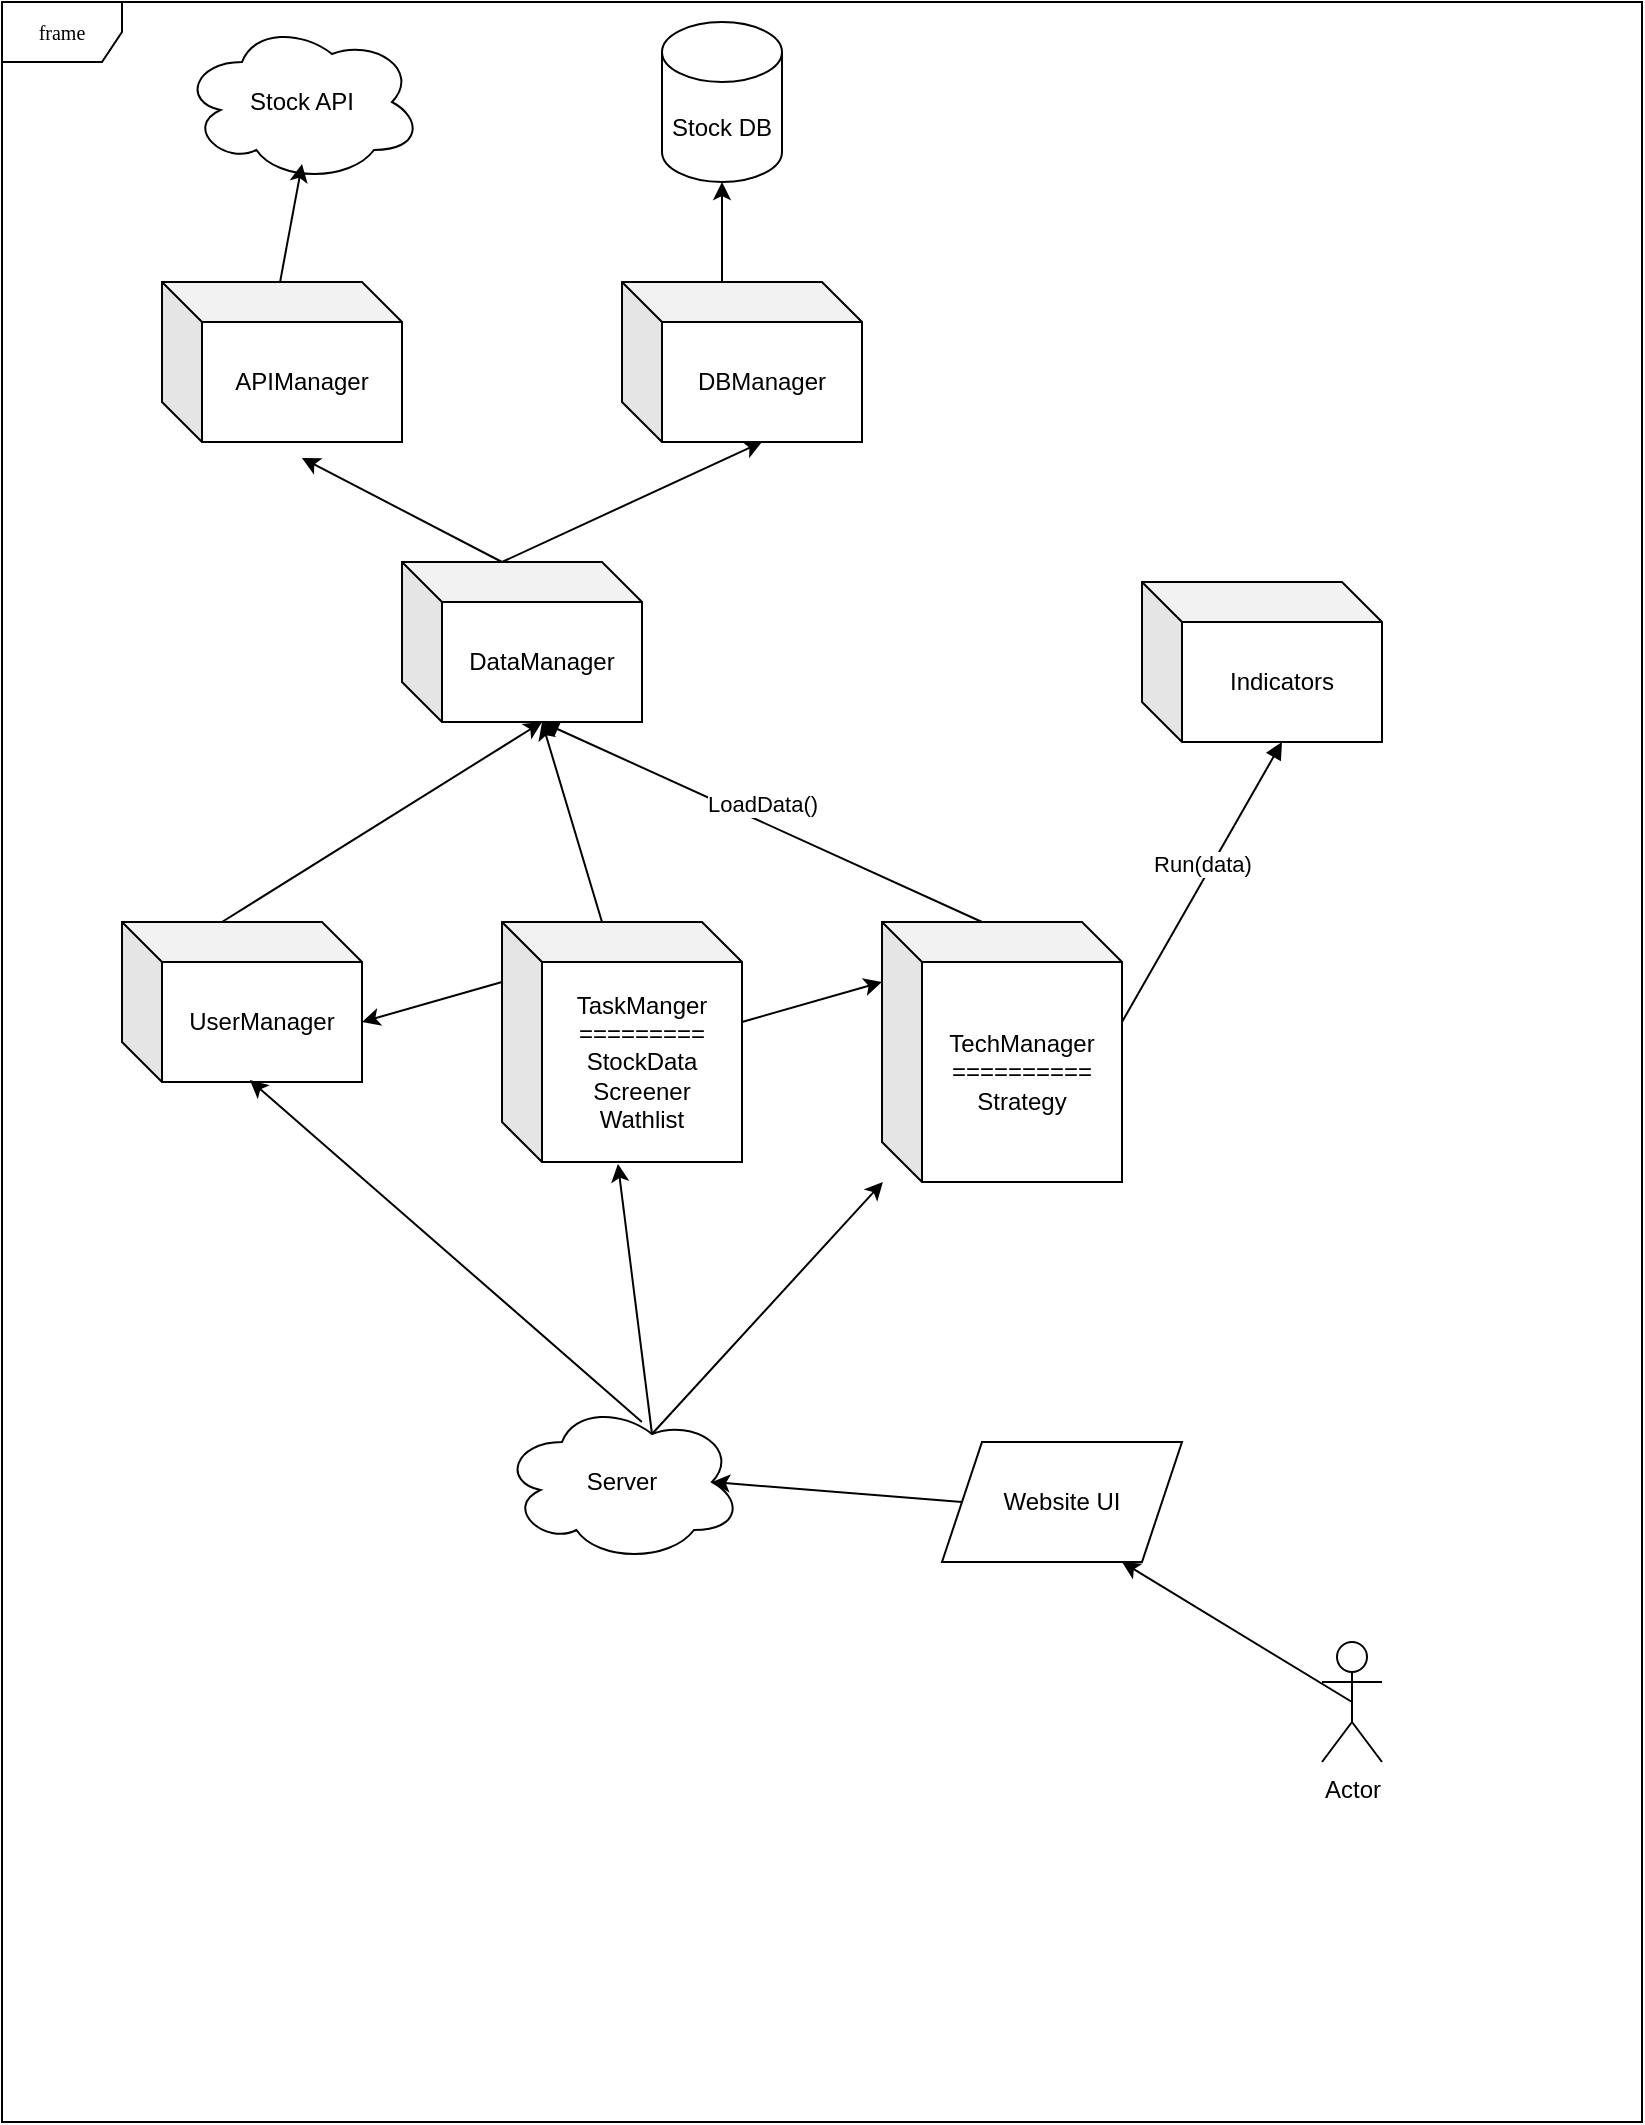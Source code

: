<mxfile version="17.4.6" type="github">
  <diagram name="Page-1" id="c4acf3e9-155e-7222-9cf6-157b1a14988f">
    <mxGraphModel dx="1072" dy="713" grid="1" gridSize="10" guides="1" tooltips="1" connect="1" arrows="1" fold="1" page="1" pageScale="1" pageWidth="850" pageHeight="1100" background="none" math="0" shadow="0">
      <root>
        <mxCell id="0" />
        <mxCell id="1" parent="0" />
        <mxCell id="17acba5748e5396b-1" value="frame" style="shape=umlFrame;whiteSpace=wrap;html=1;rounded=0;shadow=0;comic=0;labelBackgroundColor=none;strokeWidth=1;fontFamily=Verdana;fontSize=10;align=center;" parent="1" vertex="1">
          <mxGeometry x="20" y="20" width="820" height="1060" as="geometry" />
        </mxCell>
        <mxCell id="5d2195bd80daf111-38" style="edgeStyle=orthogonalEdgeStyle;rounded=0;html=1;dashed=1;labelBackgroundColor=none;startFill=0;endArrow=open;endFill=0;endSize=10;fontFamily=Verdana;fontSize=10;" parent="1" source="17acba5748e5396b-2" edge="1">
          <mxGeometry relative="1" as="geometry">
            <Array as="points">
              <mxPoint x="590" y="721" />
            </Array>
            <mxPoint x="590" y="823" as="targetPoint" />
          </mxGeometry>
        </mxCell>
        <mxCell id="5d2195bd80daf111-41" style="edgeStyle=orthogonalEdgeStyle;rounded=0;html=1;dashed=1;labelBackgroundColor=none;startFill=0;endArrow=open;endFill=0;endSize=10;fontFamily=Verdana;fontSize=10;" parent="1" target="17acba5748e5396b-2" edge="1">
          <mxGeometry relative="1" as="geometry">
            <Array as="points" />
            <mxPoint x="730" y="603" as="sourcePoint" />
          </mxGeometry>
        </mxCell>
        <mxCell id="5d2195bd80daf111-36" style="edgeStyle=orthogonalEdgeStyle;rounded=0;html=1;dashed=1;labelBackgroundColor=none;startFill=0;endArrow=open;endFill=0;endSize=10;fontFamily=Verdana;fontSize=10;" parent="1" source="5d2195bd80daf111-9" edge="1">
          <mxGeometry relative="1" as="geometry">
            <Array as="points">
              <mxPoint x="550" y="520" />
            </Array>
            <mxPoint x="490" y="520" as="targetPoint" />
          </mxGeometry>
        </mxCell>
        <mxCell id="5d2195bd80daf111-26" style="edgeStyle=orthogonalEdgeStyle;rounded=0;html=1;dashed=1;labelBackgroundColor=none;startFill=0;endArrow=open;endFill=0;endSize=10;fontFamily=Verdana;fontSize=10;" parent="1" target="5d2195bd80daf111-17" edge="1">
          <mxGeometry relative="1" as="geometry">
            <Array as="points" />
            <mxPoint x="640" y="300" as="sourcePoint" />
          </mxGeometry>
        </mxCell>
        <mxCell id="5d2195bd80daf111-37" style="edgeStyle=orthogonalEdgeStyle;rounded=0;html=1;dashed=1;labelBackgroundColor=none;startFill=0;endArrow=open;endFill=0;endSize=10;fontFamily=Verdana;fontSize=10;" parent="1" source="5d2195bd80daf111-5" edge="1">
          <mxGeometry relative="1" as="geometry">
            <Array as="points">
              <mxPoint x="570" y="590" />
            </Array>
            <mxPoint x="570" y="823" as="targetPoint" />
          </mxGeometry>
        </mxCell>
        <mxCell id="J0-w7opAnSBR1cz1V9J9-1" value="Stock DB" style="shape=cylinder3;whiteSpace=wrap;html=1;boundedLbl=1;backgroundOutline=1;size=15;" vertex="1" parent="1">
          <mxGeometry x="350" y="30" width="60" height="80" as="geometry" />
        </mxCell>
        <mxCell id="J0-w7opAnSBR1cz1V9J9-2" value="DBManager" style="shape=cube;whiteSpace=wrap;html=1;boundedLbl=1;backgroundOutline=1;darkOpacity=0.05;darkOpacity2=0.1;" vertex="1" parent="1">
          <mxGeometry x="330" y="160" width="120" height="80" as="geometry" />
        </mxCell>
        <mxCell id="J0-w7opAnSBR1cz1V9J9-3" value="" style="endArrow=classic;html=1;rounded=0;exitX=0;exitY=0;exitDx=50;exitDy=0;exitPerimeter=0;" edge="1" parent="1" source="J0-w7opAnSBR1cz1V9J9-2" target="J0-w7opAnSBR1cz1V9J9-1">
          <mxGeometry width="50" height="50" relative="1" as="geometry">
            <mxPoint x="400" y="280" as="sourcePoint" />
            <mxPoint x="450" y="230" as="targetPoint" />
          </mxGeometry>
        </mxCell>
        <mxCell id="J0-w7opAnSBR1cz1V9J9-4" value="Stock API" style="ellipse;shape=cloud;whiteSpace=wrap;html=1;" vertex="1" parent="1">
          <mxGeometry x="110" y="30" width="120" height="80" as="geometry" />
        </mxCell>
        <mxCell id="J0-w7opAnSBR1cz1V9J9-5" value="APIManager" style="shape=cube;whiteSpace=wrap;html=1;boundedLbl=1;backgroundOutline=1;darkOpacity=0.05;darkOpacity2=0.1;" vertex="1" parent="1">
          <mxGeometry x="100" y="160" width="120" height="80" as="geometry" />
        </mxCell>
        <mxCell id="J0-w7opAnSBR1cz1V9J9-6" value="" style="endArrow=classic;html=1;rounded=0;entryX=0.5;entryY=0.888;entryDx=0;entryDy=0;entryPerimeter=0;exitX=0.492;exitY=0;exitDx=0;exitDy=0;exitPerimeter=0;" edge="1" parent="1" source="J0-w7opAnSBR1cz1V9J9-5" target="J0-w7opAnSBR1cz1V9J9-4">
          <mxGeometry width="50" height="50" relative="1" as="geometry">
            <mxPoint x="400" y="280" as="sourcePoint" />
            <mxPoint x="450" y="230" as="targetPoint" />
          </mxGeometry>
        </mxCell>
        <mxCell id="J0-w7opAnSBR1cz1V9J9-7" value="DataManager" style="shape=cube;whiteSpace=wrap;html=1;boundedLbl=1;backgroundOutline=1;darkOpacity=0.05;darkOpacity2=0.1;" vertex="1" parent="1">
          <mxGeometry x="220" y="300" width="120" height="80" as="geometry" />
        </mxCell>
        <mxCell id="J0-w7opAnSBR1cz1V9J9-8" value="" style="endArrow=classic;html=1;rounded=0;exitX=0;exitY=0;exitDx=50;exitDy=0;exitPerimeter=0;entryX=0;entryY=0;entryDx=70;entryDy=80;entryPerimeter=0;" edge="1" parent="1" source="J0-w7opAnSBR1cz1V9J9-7" target="J0-w7opAnSBR1cz1V9J9-2">
          <mxGeometry width="50" height="50" relative="1" as="geometry">
            <mxPoint x="390" y="160" as="sourcePoint" />
            <mxPoint x="390" y="150" as="targetPoint" />
          </mxGeometry>
        </mxCell>
        <mxCell id="J0-w7opAnSBR1cz1V9J9-12" value="" style="endArrow=classic;html=1;rounded=0;exitX=0;exitY=0;exitDx=50;exitDy=0;exitPerimeter=0;entryX=0.583;entryY=1.1;entryDx=0;entryDy=0;entryPerimeter=0;" edge="1" parent="1" source="J0-w7opAnSBR1cz1V9J9-7" target="J0-w7opAnSBR1cz1V9J9-5">
          <mxGeometry width="50" height="50" relative="1" as="geometry">
            <mxPoint x="400" y="280" as="sourcePoint" />
            <mxPoint x="150" y="220" as="targetPoint" />
          </mxGeometry>
        </mxCell>
        <mxCell id="J0-w7opAnSBR1cz1V9J9-13" value="Indicators" style="shape=cube;whiteSpace=wrap;html=1;boundedLbl=1;backgroundOutline=1;darkOpacity=0.05;darkOpacity2=0.1;" vertex="1" parent="1">
          <mxGeometry x="590" y="310" width="120" height="80" as="geometry" />
        </mxCell>
        <mxCell id="J0-w7opAnSBR1cz1V9J9-14" value="TechManager&lt;br&gt;==========&lt;br&gt;Strategy" style="shape=cube;whiteSpace=wrap;html=1;boundedLbl=1;backgroundOutline=1;darkOpacity=0.05;darkOpacity2=0.1;" vertex="1" parent="1">
          <mxGeometry x="460" y="480" width="120" height="130" as="geometry" />
        </mxCell>
        <mxCell id="J0-w7opAnSBR1cz1V9J9-18" value="Run(data)" style="html=1;verticalAlign=bottom;endArrow=block;rounded=0;exitX=0;exitY=0;exitDx=120;exitDy=50;exitPerimeter=0;entryX=0;entryY=0;entryDx=70;entryDy=80;entryPerimeter=0;" edge="1" parent="1" source="J0-w7opAnSBR1cz1V9J9-14" target="J0-w7opAnSBR1cz1V9J9-13">
          <mxGeometry width="80" relative="1" as="geometry">
            <mxPoint x="380" y="250" as="sourcePoint" />
            <mxPoint x="460" y="250" as="targetPoint" />
          </mxGeometry>
        </mxCell>
        <mxCell id="J0-w7opAnSBR1cz1V9J9-19" value="LoadData()" style="html=1;verticalAlign=bottom;endArrow=block;rounded=0;exitX=0;exitY=0;exitDx=50;exitDy=0;exitPerimeter=0;entryX=0;entryY=0;entryDx=70;entryDy=80;entryPerimeter=0;" edge="1" parent="1" source="J0-w7opAnSBR1cz1V9J9-14" target="J0-w7opAnSBR1cz1V9J9-7">
          <mxGeometry width="80" relative="1" as="geometry">
            <mxPoint x="380" y="250" as="sourcePoint" />
            <mxPoint x="460" y="250" as="targetPoint" />
          </mxGeometry>
        </mxCell>
        <mxCell id="J0-w7opAnSBR1cz1V9J9-20" value="TaskManger&lt;br&gt;=========&lt;br&gt;StockData&lt;br&gt;Screener&lt;br&gt;Wathlist" style="shape=cube;whiteSpace=wrap;html=1;boundedLbl=1;backgroundOutline=1;darkOpacity=0.05;darkOpacity2=0.1;" vertex="1" parent="1">
          <mxGeometry x="270" y="480" width="120" height="120" as="geometry" />
        </mxCell>
        <mxCell id="J0-w7opAnSBR1cz1V9J9-21" value="" style="endArrow=classic;html=1;rounded=0;exitX=0;exitY=0;exitDx=120;exitDy=50;exitPerimeter=0;entryX=0;entryY=0;entryDx=0;entryDy=30;entryPerimeter=0;" edge="1" parent="1" source="J0-w7opAnSBR1cz1V9J9-20" target="J0-w7opAnSBR1cz1V9J9-14">
          <mxGeometry width="50" height="50" relative="1" as="geometry">
            <mxPoint x="400" y="380" as="sourcePoint" />
            <mxPoint x="450" y="330" as="targetPoint" />
          </mxGeometry>
        </mxCell>
        <mxCell id="J0-w7opAnSBR1cz1V9J9-23" value="" style="endArrow=classic;html=1;rounded=0;entryX=0;entryY=0;entryDx=70;entryDy=80;entryPerimeter=0;exitX=0;exitY=0;exitDx=50;exitDy=0;exitPerimeter=0;" edge="1" parent="1" source="J0-w7opAnSBR1cz1V9J9-20" target="J0-w7opAnSBR1cz1V9J9-7">
          <mxGeometry width="50" height="50" relative="1" as="geometry">
            <mxPoint x="180" y="480" as="sourcePoint" />
            <mxPoint x="450" y="330" as="targetPoint" />
          </mxGeometry>
        </mxCell>
        <mxCell id="J0-w7opAnSBR1cz1V9J9-24" value="UserManager" style="shape=cube;whiteSpace=wrap;html=1;boundedLbl=1;backgroundOutline=1;darkOpacity=0.05;darkOpacity2=0.1;" vertex="1" parent="1">
          <mxGeometry x="80" y="480" width="120" height="80" as="geometry" />
        </mxCell>
        <mxCell id="J0-w7opAnSBR1cz1V9J9-25" value="" style="endArrow=classic;html=1;rounded=0;exitX=0;exitY=0;exitDx=50;exitDy=0;exitPerimeter=0;entryX=0;entryY=0;entryDx=70;entryDy=80;entryPerimeter=0;" edge="1" parent="1" source="J0-w7opAnSBR1cz1V9J9-24" target="J0-w7opAnSBR1cz1V9J9-7">
          <mxGeometry width="50" height="50" relative="1" as="geometry">
            <mxPoint x="400" y="380" as="sourcePoint" />
            <mxPoint x="450" y="330" as="targetPoint" />
          </mxGeometry>
        </mxCell>
        <mxCell id="J0-w7opAnSBR1cz1V9J9-26" value="" style="endArrow=classic;html=1;rounded=0;exitX=0;exitY=0;exitDx=0;exitDy=30;exitPerimeter=0;entryX=0;entryY=0;entryDx=120;entryDy=50;entryPerimeter=0;" edge="1" parent="1" source="J0-w7opAnSBR1cz1V9J9-20" target="J0-w7opAnSBR1cz1V9J9-24">
          <mxGeometry width="50" height="50" relative="1" as="geometry">
            <mxPoint x="400" y="380" as="sourcePoint" />
            <mxPoint x="450" y="330" as="targetPoint" />
          </mxGeometry>
        </mxCell>
        <mxCell id="J0-w7opAnSBR1cz1V9J9-29" value="Server" style="ellipse;shape=cloud;whiteSpace=wrap;html=1;" vertex="1" parent="1">
          <mxGeometry x="270" y="720" width="120" height="80" as="geometry" />
        </mxCell>
        <mxCell id="J0-w7opAnSBR1cz1V9J9-30" value="Actor" style="shape=umlActor;verticalLabelPosition=bottom;verticalAlign=top;html=1;outlineConnect=0;" vertex="1" parent="1">
          <mxGeometry x="680" y="840" width="30" height="60" as="geometry" />
        </mxCell>
        <mxCell id="J0-w7opAnSBR1cz1V9J9-32" value="" style="endArrow=classic;html=1;rounded=0;exitX=0.583;exitY=0.125;exitDx=0;exitDy=0;exitPerimeter=0;entryX=0.533;entryY=0.988;entryDx=0;entryDy=0;entryPerimeter=0;" edge="1" parent="1" source="J0-w7opAnSBR1cz1V9J9-29" target="J0-w7opAnSBR1cz1V9J9-24">
          <mxGeometry width="50" height="50" relative="1" as="geometry">
            <mxPoint x="400" y="670" as="sourcePoint" />
            <mxPoint x="450" y="620" as="targetPoint" />
          </mxGeometry>
        </mxCell>
        <mxCell id="J0-w7opAnSBR1cz1V9J9-33" value="" style="endArrow=classic;html=1;rounded=0;exitX=0.625;exitY=0.2;exitDx=0;exitDy=0;exitPerimeter=0;entryX=0.483;entryY=1.008;entryDx=0;entryDy=0;entryPerimeter=0;" edge="1" parent="1" source="J0-w7opAnSBR1cz1V9J9-29" target="J0-w7opAnSBR1cz1V9J9-20">
          <mxGeometry width="50" height="50" relative="1" as="geometry">
            <mxPoint x="400" y="670" as="sourcePoint" />
            <mxPoint x="450" y="620" as="targetPoint" />
          </mxGeometry>
        </mxCell>
        <mxCell id="J0-w7opAnSBR1cz1V9J9-34" value="" style="endArrow=classic;html=1;rounded=0;exitX=0.625;exitY=0.2;exitDx=0;exitDy=0;exitPerimeter=0;" edge="1" parent="1" source="J0-w7opAnSBR1cz1V9J9-29" target="J0-w7opAnSBR1cz1V9J9-14">
          <mxGeometry width="50" height="50" relative="1" as="geometry">
            <mxPoint x="400" y="670" as="sourcePoint" />
            <mxPoint x="450" y="620" as="targetPoint" />
          </mxGeometry>
        </mxCell>
        <mxCell id="J0-w7opAnSBR1cz1V9J9-38" value="Website UI" style="shape=parallelogram;perimeter=parallelogramPerimeter;whiteSpace=wrap;html=1;fixedSize=1;" vertex="1" parent="1">
          <mxGeometry x="490" y="740" width="120" height="60" as="geometry" />
        </mxCell>
        <mxCell id="J0-w7opAnSBR1cz1V9J9-39" value="" style="endArrow=classic;html=1;rounded=0;exitX=0;exitY=0.5;exitDx=0;exitDy=0;entryX=0.875;entryY=0.5;entryDx=0;entryDy=0;entryPerimeter=0;" edge="1" parent="1" source="J0-w7opAnSBR1cz1V9J9-38" target="J0-w7opAnSBR1cz1V9J9-29">
          <mxGeometry width="50" height="50" relative="1" as="geometry">
            <mxPoint x="400" y="630" as="sourcePoint" />
            <mxPoint x="450" y="580" as="targetPoint" />
          </mxGeometry>
        </mxCell>
        <mxCell id="J0-w7opAnSBR1cz1V9J9-40" value="" style="endArrow=classic;html=1;rounded=0;exitX=0.5;exitY=0.5;exitDx=0;exitDy=0;exitPerimeter=0;entryX=0.75;entryY=1;entryDx=0;entryDy=0;" edge="1" parent="1" source="J0-w7opAnSBR1cz1V9J9-30" target="J0-w7opAnSBR1cz1V9J9-38">
          <mxGeometry width="50" height="50" relative="1" as="geometry">
            <mxPoint x="400" y="630" as="sourcePoint" />
            <mxPoint x="450" y="580" as="targetPoint" />
          </mxGeometry>
        </mxCell>
      </root>
    </mxGraphModel>
  </diagram>
</mxfile>
